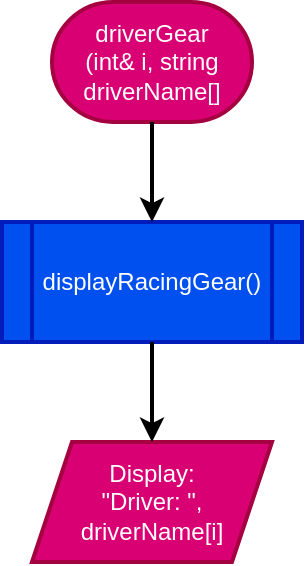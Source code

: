 <mxfile>
    <diagram id="q4-pbDObFb2eMZFs1k8I" name="Page-1">
        <mxGraphModel dx="453" dy="635" grid="1" gridSize="10" guides="1" tooltips="1" connect="1" arrows="1" fold="1" page="0" pageScale="1" pageWidth="827" pageHeight="1169" math="0" shadow="0">
            <root>
                <mxCell id="0"/>
                <mxCell id="1" parent="0"/>
                <mxCell id="2" value="driverGear&lt;br&gt;(int&amp;amp; i, string driverName[]" style="strokeWidth=2;html=1;shape=mxgraph.flowchart.terminator;whiteSpace=wrap;fillColor=#d80073;fontColor=#ffffff;strokeColor=#A50040;" vertex="1" parent="1">
                    <mxGeometry x="190" y="210" width="100" height="60" as="geometry"/>
                </mxCell>
                <mxCell id="3" value="displayRacingGear()" style="shape=process;whiteSpace=wrap;html=1;backgroundOutline=1;strokeWidth=2;fillColor=#0050ef;fontColor=#ffffff;strokeColor=#001DBC;" vertex="1" parent="1">
                    <mxGeometry x="165" y="320" width="150" height="60" as="geometry"/>
                </mxCell>
                <mxCell id="4" value="Display:&lt;br&gt;&quot;Driver: &quot;, driverName[i]" style="shape=parallelogram;perimeter=parallelogramPerimeter;whiteSpace=wrap;html=1;fixedSize=1;strokeWidth=2;fillColor=#d80073;fontColor=#ffffff;strokeColor=#A50040;" vertex="1" parent="1">
                    <mxGeometry x="180" y="430" width="120" height="60" as="geometry"/>
                </mxCell>
                <mxCell id="5" value="" style="edgeStyle=none;orthogonalLoop=1;jettySize=auto;html=1;exitX=0.5;exitY=1;exitDx=0;exitDy=0;exitPerimeter=0;strokeWidth=2;" edge="1" parent="1" source="2">
                    <mxGeometry width="100" relative="1" as="geometry">
                        <mxPoint x="280" y="280" as="sourcePoint"/>
                        <mxPoint x="240" y="320" as="targetPoint"/>
                        <Array as="points"/>
                    </mxGeometry>
                </mxCell>
                <mxCell id="6" value="" style="edgeStyle=none;orthogonalLoop=1;jettySize=auto;html=1;exitX=0.5;exitY=1;exitDx=0;exitDy=0;strokeWidth=2;" edge="1" parent="1" source="3">
                    <mxGeometry width="100" relative="1" as="geometry">
                        <mxPoint x="180" y="430" as="sourcePoint"/>
                        <mxPoint x="240" y="430" as="targetPoint"/>
                        <Array as="points"/>
                    </mxGeometry>
                </mxCell>
            </root>
        </mxGraphModel>
    </diagram>
</mxfile>
